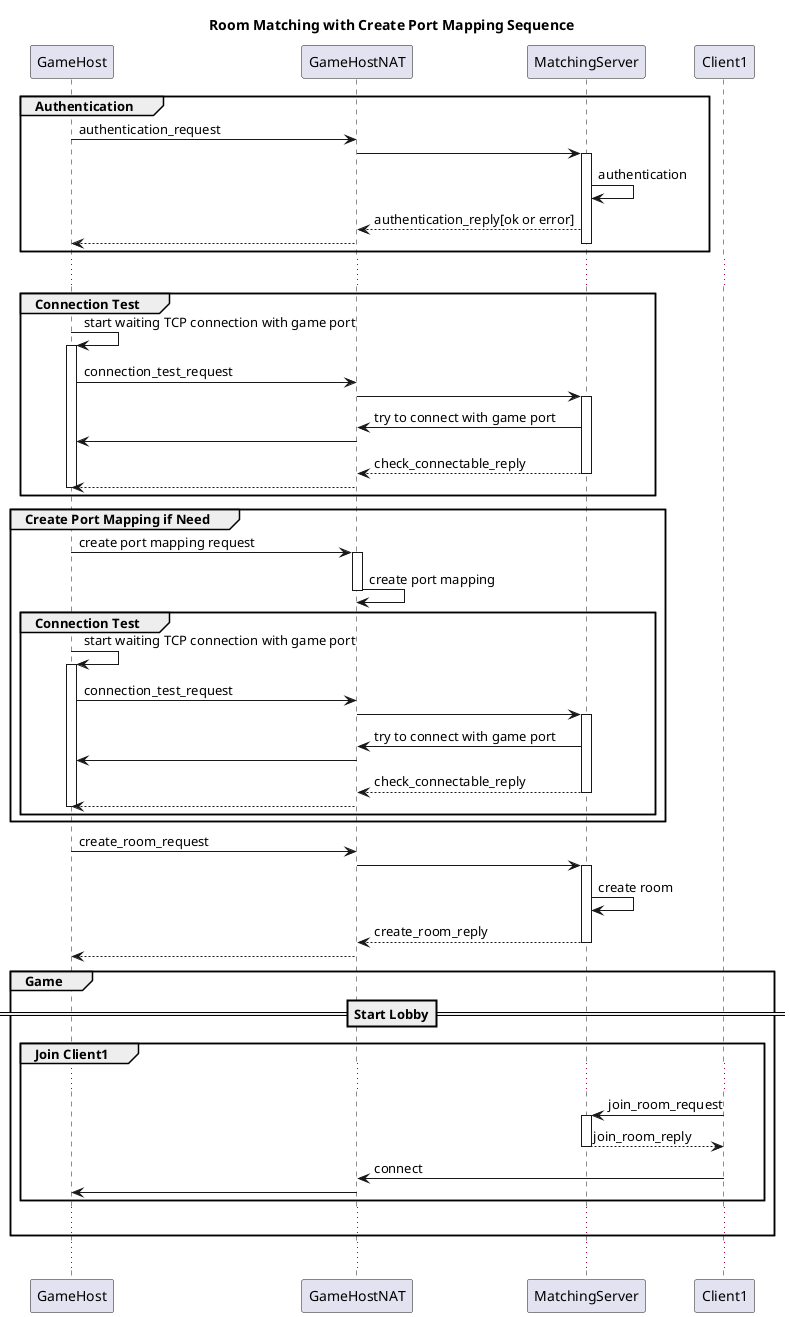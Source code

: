 @startuml

title Room Matching with Create Port Mapping Sequence

participant GameHost
participant GameHostNAT
participant MatchingServer
' NAT of Client1 is not shown in this diagram because it has no effects.
participant Client1

group Authentication
GameHost -> GameHostNAT : authentication_request
GameHostNAT -> MatchingServer
activate MatchingServer
MatchingServer -> MatchingServer: authentication
MatchingServer --> GameHostNAT : authentication_reply[ok or error]
GameHostNAT --> GameHost
deactivate MatchingServer
end

...

group Connection Test
GameHost -> GameHost : start waiting TCP connection with game port
activate GameHost
GameHost -> GameHostNAT : connection_test_request
GameHostNAT -> MatchingServer
activate MatchingServer
MatchingServer -> GameHostNAT : try to connect with game port
GameHostNAT -> GameHost
MatchingServer --> GameHostNAT : check_connectable_reply
deactivate MatchingServer
GameHostNAT --> GameHost
deactivate GameHost
end

group Create Port Mapping if Need
GameHost -> GameHostNAT: create port mapping request
activate GameHostNAT
GameHostNAT -> GameHostNAT: create port mapping
deactivate GameHostNAT

group Connection Test
GameHost -> GameHost : start waiting TCP connection with game port
activate GameHost
GameHost -> GameHostNAT : connection_test_request
GameHostNAT -> MatchingServer
activate MatchingServer
MatchingServer -> GameHostNAT : try to connect with game port
GameHostNAT -> GameHost
MatchingServer --> GameHostNAT : check_connectable_reply
deactivate MatchingServer
GameHostNAT --> GameHost
deactivate GameHost
end
end

GameHost -> GameHostNAT : create_room_request
GameHostNAT -> MatchingServer
activate MatchingServer
MatchingServer -> MatchingServer : create room
MatchingServer --> GameHostNAT : create_room_reply
deactivate MatchingServer
GameHostNAT --> GameHost

group Game

==Start Lobby==

group Join Client1

...

Client1->MatchingServer : join_room_request
activate MatchingServer
MatchingServer --> Client1 : join_room_reply
deactivate MatchingServer
Client1->GameHostNAT : connect
GameHostNAT->GameHost

end

...

end

...

@enduml